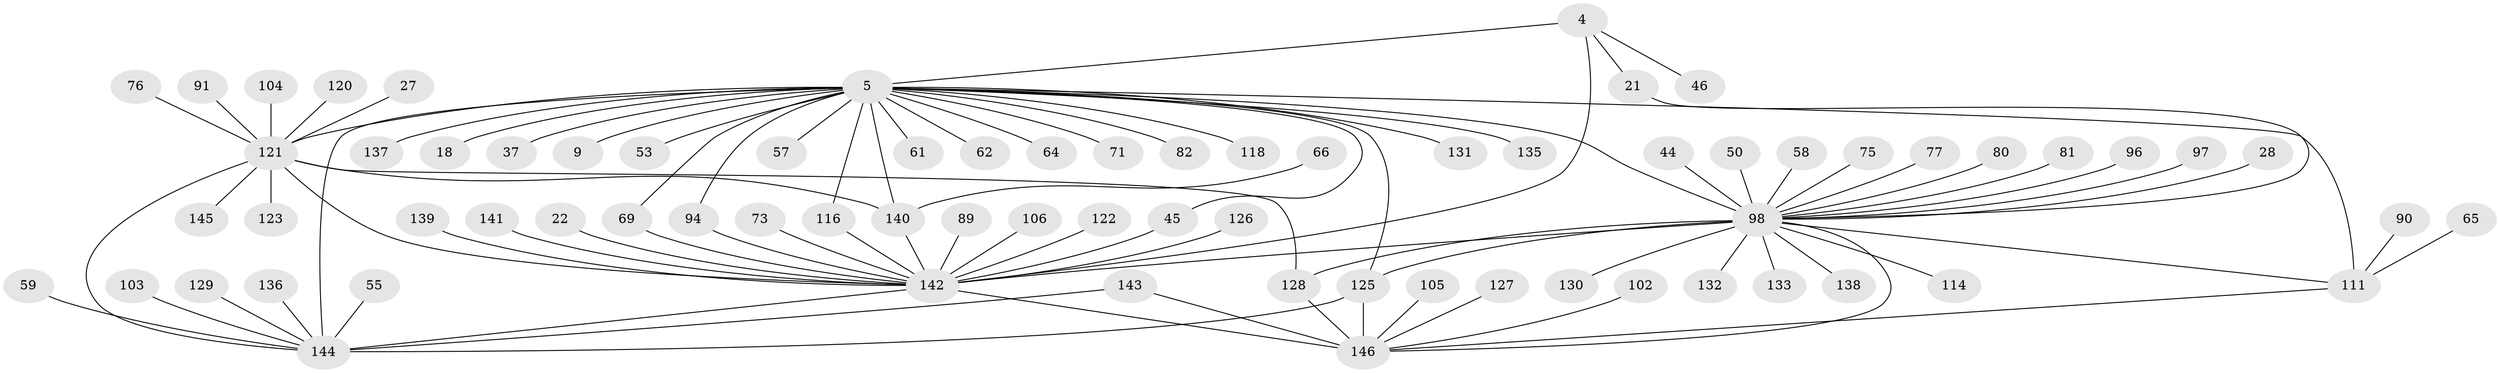 // original degree distribution, {16: 0.00684931506849315, 28: 0.00684931506849315, 2: 0.21232876712328766, 7: 0.02054794520547945, 22: 0.00684931506849315, 4: 0.0821917808219178, 3: 0.10273972602739725, 10: 0.0273972602739726, 1: 0.4452054794520548, 23: 0.00684931506849315, 8: 0.0273972602739726, 6: 0.0273972602739726, 5: 0.0273972602739726}
// Generated by graph-tools (version 1.1) at 2025/48/03/09/25 04:48:14]
// undirected, 73 vertices, 92 edges
graph export_dot {
graph [start="1"]
  node [color=gray90,style=filled];
  4;
  5 [super="+2"];
  9;
  18;
  21 [super="+13"];
  22;
  27;
  28;
  37;
  44;
  45;
  46;
  50;
  53 [super="+39"];
  55;
  57;
  58;
  59;
  61;
  62;
  64;
  65;
  66;
  69 [super="+17+54"];
  71;
  73;
  75;
  76;
  77;
  80;
  81;
  82;
  89;
  90;
  91;
  94 [super="+83"];
  96;
  97;
  98 [super="+15+31"];
  102;
  103;
  104;
  105;
  106;
  111 [super="+63"];
  114;
  116 [super="+51"];
  118 [super="+100"];
  120;
  121 [super="+42+30+11+3+110"];
  122;
  123;
  125 [super="+41+101"];
  126;
  127;
  128 [super="+32+109+108"];
  129;
  130;
  131;
  132 [super="+86"];
  133;
  135;
  136;
  137;
  138;
  139;
  140 [super="+36"];
  141;
  142 [super="+124+117+119"];
  143;
  144 [super="+43+112+85+134"];
  145;
  146 [super="+99+107"];
  4 -- 5 [weight=2];
  4 -- 46;
  4 -- 21;
  4 -- 142 [weight=3];
  5 -- 37;
  5 -- 45;
  5 -- 61;
  5 -- 62;
  5 -- 64;
  5 -- 82;
  5 -- 98 [weight=4];
  5 -- 137;
  5 -- 131;
  5 -- 9;
  5 -- 135;
  5 -- 140 [weight=3];
  5 -- 71;
  5 -- 144 [weight=9];
  5 -- 18;
  5 -- 57;
  5 -- 111 [weight=4];
  5 -- 69;
  5 -- 116;
  5 -- 121 [weight=5];
  5 -- 94;
  5 -- 53;
  5 -- 118;
  5 -- 125 [weight=2];
  21 -- 98;
  22 -- 142;
  27 -- 121;
  28 -- 98;
  44 -- 98;
  45 -- 142;
  50 -- 98;
  55 -- 144;
  58 -- 98;
  59 -- 144;
  65 -- 111;
  66 -- 140;
  69 -- 142;
  73 -- 142;
  75 -- 98;
  76 -- 121;
  77 -- 98;
  80 -- 98;
  81 -- 98;
  89 -- 142;
  90 -- 111;
  91 -- 121;
  94 -- 142;
  96 -- 98;
  97 -- 98;
  98 -- 130;
  98 -- 133;
  98 -- 111 [weight=3];
  98 -- 114;
  98 -- 125;
  98 -- 138;
  98 -- 128 [weight=3];
  98 -- 142 [weight=4];
  98 -- 132 [weight=2];
  98 -- 146 [weight=2];
  102 -- 146;
  103 -- 144;
  104 -- 121;
  105 -- 146;
  106 -- 142;
  111 -- 146 [weight=2];
  116 -- 142;
  120 -- 121;
  121 -- 140 [weight=3];
  121 -- 145;
  121 -- 123;
  121 -- 128 [weight=2];
  121 -- 144 [weight=3];
  121 -- 142 [weight=5];
  122 -- 142;
  125 -- 146 [weight=3];
  125 -- 144 [weight=2];
  126 -- 142;
  127 -- 146;
  128 -- 146 [weight=2];
  129 -- 144;
  136 -- 144;
  139 -- 142;
  140 -- 142 [weight=2];
  141 -- 142;
  142 -- 144 [weight=2];
  142 -- 146 [weight=4];
  143 -- 144;
  143 -- 146;
}
